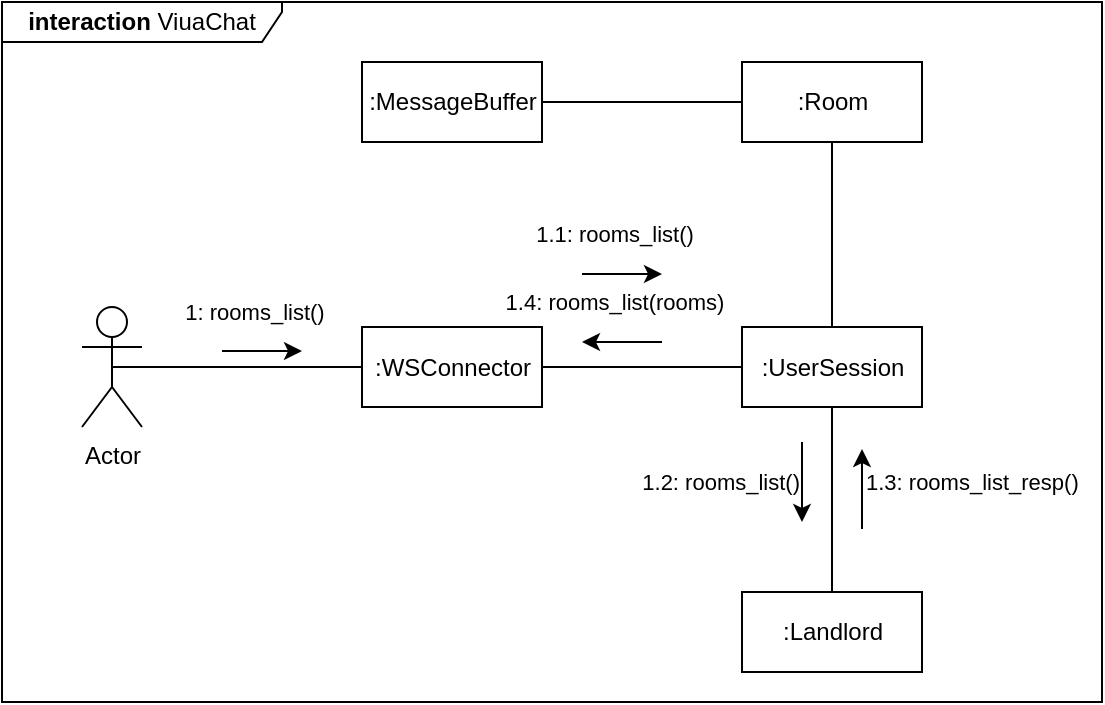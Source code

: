 <mxfile version="10.7.1" type="device"><diagram id="Wkhli7mdMvM-1nhsCTk6" name="Strona-1"><mxGraphModel dx="471" dy="289" grid="1" gridSize="10" guides="1" tooltips="1" connect="1" arrows="1" fold="1" page="1" pageScale="1" pageWidth="1169" pageHeight="827" math="0" shadow="0"><root><mxCell id="0"/><mxCell id="1" parent="0"/><mxCell id="NSKZPMw4K6X-s1GLjn5d-2" value="&lt;b&gt;interaction &lt;/b&gt;ViuaChat" style="shape=umlFrame;whiteSpace=wrap;html=1;width=140;height=20;" parent="1" vertex="1"><mxGeometry x="40" y="190" width="550" height="350" as="geometry"/></mxCell><mxCell id="NSKZPMw4K6X-s1GLjn5d-4" value="Actor" style="shape=umlActor;verticalLabelPosition=bottom;labelBackgroundColor=#ffffff;verticalAlign=top;html=1;" parent="1" vertex="1"><mxGeometry x="80" y="342.5" width="30" height="60" as="geometry"/></mxCell><mxCell id="NSKZPMw4K6X-s1GLjn5d-6" value=":WSConnector" style="html=1;" parent="1" vertex="1"><mxGeometry x="220" y="352.5" width="90" height="40" as="geometry"/></mxCell><mxCell id="_eJFZ-AMwTBej4v5R6X9-4" style="edgeStyle=none;rounded=0;orthogonalLoop=1;jettySize=auto;html=1;endArrow=none;endFill=0;" edge="1" parent="1" source="NSKZPMw4K6X-s1GLjn5d-8" target="_eJFZ-AMwTBej4v5R6X9-3"><mxGeometry relative="1" as="geometry"/></mxCell><mxCell id="NSKZPMw4K6X-s1GLjn5d-8" value=":Room" style="html=1;" parent="1" vertex="1"><mxGeometry x="410" y="220" width="90" height="40" as="geometry"/></mxCell><mxCell id="NSKZPMw4K6X-s1GLjn5d-9" value=":Landlord" style="html=1;" parent="1" vertex="1"><mxGeometry x="410" y="485" width="90" height="40" as="geometry"/></mxCell><mxCell id="NSKZPMw4K6X-s1GLjn5d-12" value="" style="endArrow=none;html=1;exitX=0.5;exitY=0.5;exitDx=0;exitDy=0;exitPerimeter=0;" parent="1" source="NSKZPMw4K6X-s1GLjn5d-4" target="NSKZPMw4K6X-s1GLjn5d-6" edge="1"><mxGeometry relative="1" as="geometry"><mxPoint x="260" y="512.5" as="sourcePoint"/><mxPoint x="420" y="512.5" as="targetPoint"/></mxGeometry></mxCell><mxCell id="NSKZPMw4K6X-s1GLjn5d-13" value="" style="resizable=0;html=1;align=left;verticalAlign=bottom;labelBackgroundColor=#ffffff;fontSize=10;" parent="NSKZPMw4K6X-s1GLjn5d-12" connectable="0" vertex="1"><mxGeometry x="-1" relative="1" as="geometry"/></mxCell><mxCell id="NSKZPMw4K6X-s1GLjn5d-14" value="" style="resizable=0;html=1;align=right;verticalAlign=bottom;labelBackgroundColor=#ffffff;fontSize=10;" parent="NSKZPMw4K6X-s1GLjn5d-12" connectable="0" vertex="1"><mxGeometry x="1" relative="1" as="geometry"/></mxCell><mxCell id="NSKZPMw4K6X-s1GLjn5d-23" value="" style="endArrow=none;html=1;" parent="1" source="NSKZPMw4K6X-s1GLjn5d-6" target="NSKZPMw4K6X-s1GLjn5d-7" edge="1"><mxGeometry width="50" height="50" relative="1" as="geometry"><mxPoint x="504.5" y="622.5" as="sourcePoint"/><mxPoint x="554.5" y="572.5" as="targetPoint"/></mxGeometry></mxCell><mxCell id="NSKZPMw4K6X-s1GLjn5d-24" value="" style="endArrow=none;html=1;" parent="1" source="NSKZPMw4K6X-s1GLjn5d-7" target="NSKZPMw4K6X-s1GLjn5d-8" edge="1"><mxGeometry width="50" height="50" relative="1" as="geometry"><mxPoint x="534" y="642.5" as="sourcePoint"/><mxPoint x="584" y="592.5" as="targetPoint"/></mxGeometry></mxCell><mxCell id="NSKZPMw4K6X-s1GLjn5d-25" value="" style="endArrow=none;html=1;" parent="1" source="NSKZPMw4K6X-s1GLjn5d-7" target="NSKZPMw4K6X-s1GLjn5d-9" edge="1"><mxGeometry width="50" height="50" relative="1" as="geometry"><mxPoint x="624" y="602.5" as="sourcePoint"/><mxPoint x="674" y="552.5" as="targetPoint"/></mxGeometry></mxCell><mxCell id="NSKZPMw4K6X-s1GLjn5d-42" value="1: rooms_list()" style="endArrow=classic;html=1;align=center;" parent="1" edge="1"><mxGeometry x="-0.2" y="20" width="50" height="50" relative="1" as="geometry"><mxPoint x="150" y="364.5" as="sourcePoint"/><mxPoint x="190" y="364.5" as="targetPoint"/><mxPoint as="offset"/></mxGeometry></mxCell><mxCell id="NSKZPMw4K6X-s1GLjn5d-7" value=":UserSession" style="html=1;" parent="1" vertex="1"><mxGeometry x="410" y="352.5" width="90" height="40" as="geometry"/></mxCell><mxCell id="_eJFZ-AMwTBej4v5R6X9-3" value=":MessageBuffer" style="html=1;" vertex="1" parent="1"><mxGeometry x="220" y="220" width="90" height="40" as="geometry"/></mxCell><mxCell id="W6vaAeojfVSJkz0OHhN_-1" value="1.1: rooms_list()" style="endArrow=classic;html=1;align=center;" edge="1" parent="1"><mxGeometry x="-0.2" y="20" width="50" height="50" relative="1" as="geometry"><mxPoint x="330" y="326" as="sourcePoint"/><mxPoint x="370" y="326" as="targetPoint"/><mxPoint as="offset"/></mxGeometry></mxCell><mxCell id="W6vaAeojfVSJkz0OHhN_-2" value="1.4: rooms_list(rooms)" style="endArrow=none;html=1;align=center;endFill=0;startArrow=classic;startFill=1;" edge="1" parent="1"><mxGeometry x="-0.2" y="20" width="50" height="50" relative="1" as="geometry"><mxPoint x="330" y="360" as="sourcePoint"/><mxPoint x="370" y="360" as="targetPoint"/><mxPoint as="offset"/></mxGeometry></mxCell><mxCell id="W6vaAeojfVSJkz0OHhN_-3" value="1.2: rooms_list()" style="endArrow=classic;html=1;align=right;" edge="1" parent="1"><mxGeometry width="50" height="50" relative="1" as="geometry"><mxPoint x="440" y="410" as="sourcePoint"/><mxPoint x="440" y="450" as="targetPoint"/><mxPoint as="offset"/></mxGeometry></mxCell><mxCell id="W6vaAeojfVSJkz0OHhN_-4" value="1.3: rooms_list_resp()" style="endArrow=none;html=1;align=left;endFill=0;startArrow=classic;startFill=1;" edge="1" parent="1"><mxGeometry x="-0.175" width="50" height="50" relative="1" as="geometry"><mxPoint x="470" y="413.5" as="sourcePoint"/><mxPoint x="470" y="453.5" as="targetPoint"/><mxPoint as="offset"/></mxGeometry></mxCell></root></mxGraphModel></diagram><diagram name="Copy of Strona-1" id="P1oiLZr-Lpcql2kH-8qo"><mxGraphModel dx="687" dy="422" grid="1" gridSize="10" guides="1" tooltips="1" connect="1" arrows="1" fold="1" page="1" pageScale="1" pageWidth="1169" pageHeight="827" math="0" shadow="0"><root><mxCell id="BWniGhqMWTYFghgrLDxT-0"/><mxCell id="BWniGhqMWTYFghgrLDxT-1" parent="BWniGhqMWTYFghgrLDxT-0"/><mxCell id="BWniGhqMWTYFghgrLDxT-2" value="&lt;b&gt;interaction &lt;/b&gt;ViuaChat" style="shape=umlFrame;whiteSpace=wrap;html=1;width=140;height=20;" vertex="1" parent="BWniGhqMWTYFghgrLDxT-1"><mxGeometry x="40" y="160" width="620" height="400" as="geometry"/></mxCell><mxCell id="BWniGhqMWTYFghgrLDxT-3" value="Actor" style="shape=umlActor;verticalLabelPosition=bottom;labelBackgroundColor=#ffffff;verticalAlign=top;html=1;" vertex="1" parent="BWniGhqMWTYFghgrLDxT-1"><mxGeometry x="65" y="342.5" width="30" height="60" as="geometry"/></mxCell><mxCell id="BWniGhqMWTYFghgrLDxT-4" value=":WSConnector" style="html=1;" vertex="1" parent="BWniGhqMWTYFghgrLDxT-1"><mxGeometry x="190" y="352.5" width="90" height="40" as="geometry"/></mxCell><mxCell id="BWniGhqMWTYFghgrLDxT-5" style="edgeStyle=none;rounded=0;orthogonalLoop=1;jettySize=auto;html=1;endArrow=none;endFill=0;" edge="1" parent="BWniGhqMWTYFghgrLDxT-1" source="BWniGhqMWTYFghgrLDxT-6" target="BWniGhqMWTYFghgrLDxT-16"><mxGeometry relative="1" as="geometry"/></mxCell><mxCell id="BWniGhqMWTYFghgrLDxT-6" value=":Room" style="html=1;" vertex="1" parent="BWniGhqMWTYFghgrLDxT-1"><mxGeometry x="470" y="200" width="90" height="40" as="geometry"/></mxCell><mxCell id="BWniGhqMWTYFghgrLDxT-7" value=":Landlord" style="html=1;" vertex="1" parent="BWniGhqMWTYFghgrLDxT-1"><mxGeometry x="470" y="490" width="90" height="40" as="geometry"/></mxCell><mxCell id="BWniGhqMWTYFghgrLDxT-8" value="" style="endArrow=none;html=1;exitX=0.5;exitY=0.5;exitDx=0;exitDy=0;exitPerimeter=0;" edge="1" parent="BWniGhqMWTYFghgrLDxT-1" source="BWniGhqMWTYFghgrLDxT-3" target="BWniGhqMWTYFghgrLDxT-4"><mxGeometry relative="1" as="geometry"><mxPoint x="260" y="512.5" as="sourcePoint"/><mxPoint x="420" y="512.5" as="targetPoint"/></mxGeometry></mxCell><mxCell id="BWniGhqMWTYFghgrLDxT-9" value="" style="resizable=0;html=1;align=left;verticalAlign=bottom;labelBackgroundColor=#ffffff;fontSize=10;" connectable="0" vertex="1" parent="BWniGhqMWTYFghgrLDxT-8"><mxGeometry x="-1" relative="1" as="geometry"/></mxCell><mxCell id="BWniGhqMWTYFghgrLDxT-10" value="" style="resizable=0;html=1;align=right;verticalAlign=bottom;labelBackgroundColor=#ffffff;fontSize=10;" connectable="0" vertex="1" parent="BWniGhqMWTYFghgrLDxT-8"><mxGeometry x="1" relative="1" as="geometry"/></mxCell><mxCell id="BWniGhqMWTYFghgrLDxT-11" value="" style="endArrow=none;html=1;" edge="1" parent="BWniGhqMWTYFghgrLDxT-1" source="BWniGhqMWTYFghgrLDxT-4" target="BWniGhqMWTYFghgrLDxT-15"><mxGeometry width="50" height="50" relative="1" as="geometry"><mxPoint x="504.5" y="622.5" as="sourcePoint"/><mxPoint x="554.5" y="572.5" as="targetPoint"/></mxGeometry></mxCell><mxCell id="BWniGhqMWTYFghgrLDxT-12" value="" style="endArrow=none;html=1;" edge="1" parent="BWniGhqMWTYFghgrLDxT-1" source="BWniGhqMWTYFghgrLDxT-15" target="BWniGhqMWTYFghgrLDxT-6"><mxGeometry width="50" height="50" relative="1" as="geometry"><mxPoint x="534" y="642.5" as="sourcePoint"/><mxPoint x="584" y="592.5" as="targetPoint"/></mxGeometry></mxCell><mxCell id="BWniGhqMWTYFghgrLDxT-13" value="" style="endArrow=none;html=1;" edge="1" parent="BWniGhqMWTYFghgrLDxT-1" source="BWniGhqMWTYFghgrLDxT-15" target="BWniGhqMWTYFghgrLDxT-7"><mxGeometry width="50" height="50" relative="1" as="geometry"><mxPoint x="624" y="602.5" as="sourcePoint"/><mxPoint x="674" y="552.5" as="targetPoint"/></mxGeometry></mxCell><mxCell id="BWniGhqMWTYFghgrLDxT-14" value="1. room_bind()" style="endArrow=classic;html=1;align=center;" edge="1" parent="BWniGhqMWTYFghgrLDxT-1"><mxGeometry x="-0.2" y="20" width="50" height="50" relative="1" as="geometry"><mxPoint x="120" y="360" as="sourcePoint"/><mxPoint x="160" y="360" as="targetPoint"/><mxPoint as="offset"/></mxGeometry></mxCell><mxCell id="BWniGhqMWTYFghgrLDxT-15" value=":UserSession" style="html=1;" vertex="1" parent="BWniGhqMWTYFghgrLDxT-1"><mxGeometry x="470" y="352.5" width="90" height="40" as="geometry"/></mxCell><mxCell id="BWniGhqMWTYFghgrLDxT-16" value=":MessageBuffer" style="html=1;" vertex="1" parent="BWniGhqMWTYFghgrLDxT-1"><mxGeometry x="190" y="200" width="90" height="40" as="geometry"/></mxCell><mxCell id="BWniGhqMWTYFghgrLDxT-17" value="1.1: room_bind()" style="endArrow=classic;html=1;align=center;" edge="1" parent="BWniGhqMWTYFghgrLDxT-1"><mxGeometry x="-0.2" y="20" width="50" height="50" relative="1" as="geometry"><mxPoint x="330" y="330" as="sourcePoint"/><mxPoint x="370" y="330" as="targetPoint"/><mxPoint as="offset"/></mxGeometry></mxCell><mxCell id="BWniGhqMWTYFghgrLDxT-18" value="1.6: room_bind_resp(result)" style="endArrow=none;html=1;align=center;endFill=0;startArrow=classic;startFill=1;" edge="1" parent="BWniGhqMWTYFghgrLDxT-1"><mxGeometry y="20" width="50" height="50" relative="1" as="geometry"><mxPoint x="330" y="360" as="sourcePoint"/><mxPoint x="370" y="360" as="targetPoint"/><mxPoint as="offset"/></mxGeometry></mxCell><mxCell id="BWniGhqMWTYFghgrLDxT-19" value="1.2: get_room(name)" style="endArrow=classic;html=1;align=left;" edge="1" parent="BWniGhqMWTYFghgrLDxT-1"><mxGeometry width="50" height="50" relative="1" as="geometry"><mxPoint x="522" y="442" as="sourcePoint"/><mxPoint x="522" y="474" as="targetPoint"/><mxPoint as="offset"/></mxGeometry></mxCell><mxCell id="BWniGhqMWTYFghgrLDxT-20" value="1.3: get_room_resp(room)" style="endArrow=none;html=1;align=left;endFill=0;startArrow=classic;startFill=1;" edge="1" parent="BWniGhqMWTYFghgrLDxT-1"><mxGeometry x="-0.175" width="50" height="50" relative="1" as="geometry"><mxPoint x="522" y="402.5" as="sourcePoint"/><mxPoint x="522" y="437" as="targetPoint"/><mxPoint as="offset"/></mxGeometry></mxCell><mxCell id="BWniGhqMWTYFghgrLDxT-23" value="1.4: subscribe(username)" style="endArrow=none;html=1;align=left;endFill=0;startArrow=classic;startFill=1;" edge="1" parent="BWniGhqMWTYFghgrLDxT-1"><mxGeometry x="-0.175" width="50" height="50" relative="1" as="geometry"><mxPoint x="522" y="270" as="sourcePoint"/><mxPoint x="522" y="300" as="targetPoint"/><mxPoint as="offset"/></mxGeometry></mxCell><mxCell id="BWniGhqMWTYFghgrLDxT-24" value="1.5: subscribe_resp(result)" style="endArrow=classic;html=1;align=left;endFill=1;startArrow=none;startFill=0;" edge="1" parent="BWniGhqMWTYFghgrLDxT-1"><mxGeometry x="-0.175" width="50" height="50" relative="1" as="geometry"><mxPoint x="522" y="310" as="sourcePoint"/><mxPoint x="522" y="340" as="targetPoint"/><mxPoint as="offset"/></mxGeometry></mxCell><mxCell id="BWniGhqMWTYFghgrLDxT-25" value="2.1: room_msgs()" style="endArrow=classic;html=1;align=center;" edge="1" parent="BWniGhqMWTYFghgrLDxT-1"><mxGeometry y="-10" width="50" height="50" relative="1" as="geometry"><mxPoint x="330" y="380" as="sourcePoint"/><mxPoint x="370" y="380" as="targetPoint"/><mxPoint as="offset"/></mxGeometry></mxCell><mxCell id="BWniGhqMWTYFghgrLDxT-26" value="2.6: room_msgs_resp(result, msgs)" style="endArrow=none;html=1;align=center;startArrow=classic;startFill=1;endFill=0;" edge="1" parent="BWniGhqMWTYFghgrLDxT-1"><mxGeometry y="-10" width="50" height="50" relative="1" as="geometry"><mxPoint x="330" y="410" as="sourcePoint"/><mxPoint x="370" y="410" as="targetPoint"/><mxPoint as="offset"/></mxGeometry></mxCell><mxCell id="BWniGhqMWTYFghgrLDxT-27" value="2.4: get_msgs_resp(result,msgs)" style="endArrow=classic;html=1;align=center;" edge="1" parent="BWniGhqMWTYFghgrLDxT-1"><mxGeometry x="-0.2" y="20" width="50" height="50" relative="1" as="geometry"><mxPoint x="360" y="210" as="sourcePoint"/><mxPoint x="400" y="210" as="targetPoint"/><mxPoint as="offset"/></mxGeometry></mxCell><mxCell id="BWniGhqMWTYFghgrLDxT-28" value="2.3: get_msgs()" style="endArrow=none;html=1;align=center;startArrow=classic;startFill=1;endFill=0;" edge="1" parent="BWniGhqMWTYFghgrLDxT-1"><mxGeometry y="-10" width="50" height="50" relative="1" as="geometry"><mxPoint x="360" y="230" as="sourcePoint"/><mxPoint x="400" y="230" as="targetPoint"/><mxPoint as="offset"/></mxGeometry></mxCell><mxCell id="BWniGhqMWTYFghgrLDxT-31" value="2: room_msgs()" style="endArrow=classic;html=1;align=center;" edge="1" parent="BWniGhqMWTYFghgrLDxT-1"><mxGeometry y="-10" width="50" height="50" relative="1" as="geometry"><mxPoint x="122.5" y="380" as="sourcePoint"/><mxPoint x="162.5" y="380" as="targetPoint"/><mxPoint as="offset"/></mxGeometry></mxCell><mxCell id="BWniGhqMWTYFghgrLDxT-34" value="2.2: msgs()" style="endArrow=none;html=1;align=right;endFill=0;startArrow=classic;startFill=1;" edge="1" parent="BWniGhqMWTYFghgrLDxT-1"><mxGeometry x="-0.333" y="-8" width="50" height="50" relative="1" as="geometry"><mxPoint x="508" y="270" as="sourcePoint"/><mxPoint x="508" y="300" as="targetPoint"/><mxPoint as="offset"/></mxGeometry></mxCell><mxCell id="BWniGhqMWTYFghgrLDxT-35" value="2.5: msgs_resp&lt;br&gt;(result, msgs)" style="endArrow=classic;html=1;align=right;endFill=1;startArrow=none;startFill=0;" edge="1" parent="BWniGhqMWTYFghgrLDxT-1"><mxGeometry x="-0.333" y="-8" width="50" height="50" relative="1" as="geometry"><mxPoint x="508" y="310" as="sourcePoint"/><mxPoint x="508" y="340" as="targetPoint"/><mxPoint as="offset"/></mxGeometry></mxCell></root></mxGraphModel></diagram><diagram id="gSGjWzJNQCE24ww6h1vY" name="Page-2"><mxGraphModel dx="969" dy="595" grid="1" gridSize="10" guides="1" tooltips="1" connect="1" arrows="1" fold="1" page="1" pageScale="1" pageWidth="1169" pageHeight="827" math="0" shadow="0"><root><mxCell id="bc8W9PX_VA8qG3HHW194-0"/><mxCell id="bc8W9PX_VA8qG3HHW194-1" parent="bc8W9PX_VA8qG3HHW194-0"/><mxCell id="bc8W9PX_VA8qG3HHW194-2" value="&lt;b&gt;interaction &lt;/b&gt;ViuaChat" style="shape=umlFrame;whiteSpace=wrap;html=1;width=140;height=20;verticalAlign=bottom;" vertex="1" parent="bc8W9PX_VA8qG3HHW194-1"><mxGeometry x="40" y="120" width="760" height="480" as="geometry"/></mxCell><mxCell id="bc8W9PX_VA8qG3HHW194-3" value="Actor" style="shape=umlActor;verticalLabelPosition=bottom;labelBackgroundColor=#ffffff;verticalAlign=top;html=1;" vertex="1" parent="bc8W9PX_VA8qG3HHW194-1"><mxGeometry x="80" y="342.5" width="30" height="60" as="geometry"/></mxCell><mxCell id="bc8W9PX_VA8qG3HHW194-4" value=":WSConnector" style="html=1;" vertex="1" parent="bc8W9PX_VA8qG3HHW194-1"><mxGeometry x="300" y="352.5" width="90" height="40" as="geometry"/></mxCell><mxCell id="bc8W9PX_VA8qG3HHW194-5" value=":UserSession" style="html=1;" vertex="1" parent="bc8W9PX_VA8qG3HHW194-1"><mxGeometry x="584" y="352.5" width="90" height="40" as="geometry"/></mxCell><mxCell id="bc8W9PX_VA8qG3HHW194-6" value=":UserSession" style="html=1;" vertex="1" parent="bc8W9PX_VA8qG3HHW194-1"><mxGeometry x="300" y="540" width="90" height="40" as="geometry"/></mxCell><mxCell id="bc8W9PX_VA8qG3HHW194-7" value=":UsernameLessor" style="html=1;" vertex="1" parent="bc8W9PX_VA8qG3HHW194-1"><mxGeometry x="573.879" y="540" width="110" height="40" as="geometry"/></mxCell><mxCell id="bc8W9PX_VA8qG3HHW194-8" value=":WSListener" style="html=1;" vertex="1" parent="bc8W9PX_VA8qG3HHW194-1"><mxGeometry x="294.5" y="140" width="90" height="40" as="geometry"/></mxCell><mxCell id="bc8W9PX_VA8qG3HHW194-9" value=":WSInitializer" style="html=1;" vertex="1" parent="bc8W9PX_VA8qG3HHW194-1"><mxGeometry x="584" y="140" width="90" height="40" as="geometry"/></mxCell><mxCell id="bc8W9PX_VA8qG3HHW194-10" value="" style="endArrow=none;html=1;exitX=0.5;exitY=0.5;exitDx=0;exitDy=0;exitPerimeter=0;" edge="1" parent="bc8W9PX_VA8qG3HHW194-1" source="bc8W9PX_VA8qG3HHW194-3" target="bc8W9PX_VA8qG3HHW194-4"><mxGeometry relative="1" as="geometry"><mxPoint x="260" y="512.5" as="sourcePoint"/><mxPoint x="420" y="512.5" as="targetPoint"/></mxGeometry></mxCell><mxCell id="bc8W9PX_VA8qG3HHW194-11" value="" style="resizable=0;html=1;align=left;verticalAlign=bottom;labelBackgroundColor=#ffffff;fontSize=10;" connectable="0" vertex="1" parent="bc8W9PX_VA8qG3HHW194-10"><mxGeometry x="-1" relative="1" as="geometry"/></mxCell><mxCell id="bc8W9PX_VA8qG3HHW194-12" value="" style="resizable=0;html=1;align=right;verticalAlign=bottom;labelBackgroundColor=#ffffff;fontSize=10;" connectable="0" vertex="1" parent="bc8W9PX_VA8qG3HHW194-10"><mxGeometry x="1" relative="1" as="geometry"/></mxCell><mxCell id="bc8W9PX_VA8qG3HHW194-13" value="" style="endArrow=none;html=1;exitX=0.5;exitY=0.5;exitDx=0;exitDy=0;exitPerimeter=0;" edge="1" parent="bc8W9PX_VA8qG3HHW194-1" source="bc8W9PX_VA8qG3HHW194-3" target="bc8W9PX_VA8qG3HHW194-8"><mxGeometry width="50" height="50" relative="1" as="geometry"><mxPoint x="140" y="373" as="sourcePoint"/><mxPoint x="370" y="330" as="targetPoint"/></mxGeometry></mxCell><mxCell id="bc8W9PX_VA8qG3HHW194-14" value="" style="endArrow=none;html=1;" edge="1" parent="bc8W9PX_VA8qG3HHW194-1" source="bc8W9PX_VA8qG3HHW194-9" target="bc8W9PX_VA8qG3HHW194-8"><mxGeometry width="50" height="50" relative="1" as="geometry"><mxPoint x="454.5" y="170" as="sourcePoint"/><mxPoint x="504.5" y="120" as="targetPoint"/></mxGeometry></mxCell><mxCell id="bc8W9PX_VA8qG3HHW194-15" value="" style="endArrow=none;html=1;" edge="1" parent="bc8W9PX_VA8qG3HHW194-1" source="bc8W9PX_VA8qG3HHW194-5" target="bc8W9PX_VA8qG3HHW194-9"><mxGeometry width="50" height="50" relative="1" as="geometry"><mxPoint x="474" y="530" as="sourcePoint"/><mxPoint x="524" y="480" as="targetPoint"/></mxGeometry></mxCell><mxCell id="bc8W9PX_VA8qG3HHW194-16" value="" style="endArrow=none;html=1;" edge="1" parent="bc8W9PX_VA8qG3HHW194-1" source="bc8W9PX_VA8qG3HHW194-4" target="bc8W9PX_VA8qG3HHW194-9"><mxGeometry width="50" height="50" relative="1" as="geometry"><mxPoint x="314.5" y="510" as="sourcePoint"/><mxPoint x="364.5" y="460" as="targetPoint"/></mxGeometry></mxCell><mxCell id="bc8W9PX_VA8qG3HHW194-17" value="" style="endArrow=none;html=1;" edge="1" parent="bc8W9PX_VA8qG3HHW194-1" source="bc8W9PX_VA8qG3HHW194-4" target="bc8W9PX_VA8qG3HHW194-5"><mxGeometry width="50" height="50" relative="1" as="geometry"><mxPoint x="504.5" y="622.5" as="sourcePoint"/><mxPoint x="554.5" y="572.5" as="targetPoint"/></mxGeometry></mxCell><mxCell id="bc8W9PX_VA8qG3HHW194-18" value="" style="endArrow=none;html=1;" edge="1" parent="bc8W9PX_VA8qG3HHW194-1" source="bc8W9PX_VA8qG3HHW194-5" target="bc8W9PX_VA8qG3HHW194-6"><mxGeometry width="50" height="50" relative="1" as="geometry"><mxPoint x="534" y="642.5" as="sourcePoint"/><mxPoint x="584" y="592.5" as="targetPoint"/></mxGeometry></mxCell><mxCell id="bc8W9PX_VA8qG3HHW194-19" value="" style="endArrow=none;html=1;" edge="1" parent="bc8W9PX_VA8qG3HHW194-1" source="bc8W9PX_VA8qG3HHW194-5" target="bc8W9PX_VA8qG3HHW194-7"><mxGeometry width="50" height="50" relative="1" as="geometry"><mxPoint x="624" y="602.5" as="sourcePoint"/><mxPoint x="674" y="552.5" as="targetPoint"/></mxGeometry></mxCell><mxCell id="bc8W9PX_VA8qG3HHW194-20" value="1.1: wsInitializer(wSock)" style="endArrow=classic;html=1;" edge="1" parent="bc8W9PX_VA8qG3HHW194-1"><mxGeometry x="0.08" y="13" width="50" height="50" relative="1" as="geometry"><mxPoint x="424.5" y="150" as="sourcePoint"/><mxPoint x="474.5" y="150" as="targetPoint"/><mxPoint as="offset"/></mxGeometry></mxCell><mxCell id="bc8W9PX_VA8qG3HHW194-21" value="1.3: authorizer(wsConnector)" style="endArrow=classic;html=1;align=left;" edge="1" parent="bc8W9PX_VA8qG3HHW194-1"><mxGeometry x="0.111" width="50" height="50" relative="1" as="geometry"><mxPoint x="640" y="240" as="sourcePoint"/><mxPoint x="640" y="276" as="targetPoint"/><mxPoint as="offset"/></mxGeometry></mxCell><mxCell id="bc8W9PX_VA8qG3HHW194-22" value="2: authrize(username)" style="endArrow=classic;html=1;align=center;" edge="1" parent="bc8W9PX_VA8qG3HHW194-1"><mxGeometry x="0.6" y="-20" width="50" height="50" relative="1" as="geometry"><mxPoint x="180" y="382.5" as="sourcePoint"/><mxPoint x="230" y="382.5" as="targetPoint"/><mxPoint as="offset"/></mxGeometry></mxCell><mxCell id="bc8W9PX_VA8qG3HHW194-23" value="2.1: authorize(username)" style="endArrow=classic;html=1;align=center;verticalAlign=bottom;" edge="1" parent="bc8W9PX_VA8qG3HHW194-1"><mxGeometry x="-0.2" y="10" width="50" height="50" relative="1" as="geometry"><mxPoint x="459" y="360" as="sourcePoint"/><mxPoint x="509" y="360" as="targetPoint"/><mxPoint as="offset"/></mxGeometry></mxCell><mxCell id="bc8W9PX_VA8qG3HHW194-24" value="2.2: lendUsername(username)" style="endArrow=classic;html=1;align=right;verticalAlign=top;" edge="1" parent="bc8W9PX_VA8qG3HHW194-1"><mxGeometry x="-1" width="50" height="50" relative="1" as="geometry"><mxPoint x="621" y="490" as="sourcePoint"/><mxPoint x="621" y="520" as="targetPoint"/><mxPoint as="offset"/></mxGeometry></mxCell><mxCell id="bc8W9PX_VA8qG3HHW194-25" value="2.3: userSession(username, wsConnector)" style="endArrow=classic;html=1;align=right;" edge="1" parent="bc8W9PX_VA8qG3HHW194-1"><mxGeometry x="-0.067" y="-4" width="50" height="50" relative="1" as="geometry"><mxPoint x="480" y="460" as="sourcePoint"/><mxPoint x="420" y="500" as="targetPoint"/><mxPoint as="offset"/></mxGeometry></mxCell><mxCell id="bc8W9PX_VA8qG3HHW194-26" value="2.4: subscribeReceiver(userSession)" style="endArrow=classic;html=1;align=center;verticalAlign=top;" edge="1" parent="bc8W9PX_VA8qG3HHW194-1"><mxGeometry x="-0.22" width="50" height="50" relative="1" as="geometry"><mxPoint x="507" y="384.5" as="sourcePoint"/><mxPoint x="457" y="384.5" as="targetPoint"/><mxPoint as="offset"/></mxGeometry></mxCell><mxCell id="bc8W9PX_VA8qG3HHW194-27" value="2.5: subscribeUserSession&lt;br&gt;(username, userSession)" style="endArrow=classic;html=1;align=left;verticalAlign=middle;" edge="1" parent="bc8W9PX_VA8qG3HHW194-1"><mxGeometry x="0.13" y="8" width="50" height="50" relative="1" as="geometry"><mxPoint x="640" y="490" as="sourcePoint"/><mxPoint x="640" y="520" as="targetPoint"/><mxPoint as="offset"/></mxGeometry></mxCell><mxCell id="bc8W9PX_VA8qG3HHW194-28" value="1.2: wsConnector(wSock)" style="endArrow=classic;endFill=1;align=right;" edge="1" parent="bc8W9PX_VA8qG3HHW194-1"><mxGeometry x="-0.388" y="-7" width="50" height="50" relative="1" as="geometry"><mxPoint x="510" y="230" as="sourcePoint"/><mxPoint x="480" y="253" as="targetPoint"/><mxPoint as="offset"/></mxGeometry></mxCell><mxCell id="bc8W9PX_VA8qG3HHW194-29" value="1.4: subscribeReceiver&#10;(authorizer)" style="endArrow=classic;endFill=1;align=left;" edge="1" parent="bc8W9PX_VA8qG3HHW194-1"><mxGeometry x="1" y="36" width="50" height="50" relative="1" as="geometry"><mxPoint x="529" y="250" as="sourcePoint"/><mxPoint x="500" y="271" as="targetPoint"/><mxPoint x="-48" y="-11" as="offset"/></mxGeometry></mxCell><mxCell id="bc8W9PX_VA8qG3HHW194-30" value="1: GET..." style="endArrow=classic;html=1;" edge="1" parent="bc8W9PX_VA8qG3HHW194-1"><mxGeometry x="-0.84" y="22" width="50" height="50" relative="1" as="geometry"><mxPoint x="200" y="264" as="sourcePoint"/><mxPoint x="234.5" y="230" as="targetPoint"/><mxPoint as="offset"/></mxGeometry></mxCell></root></mxGraphModel></diagram></mxfile>